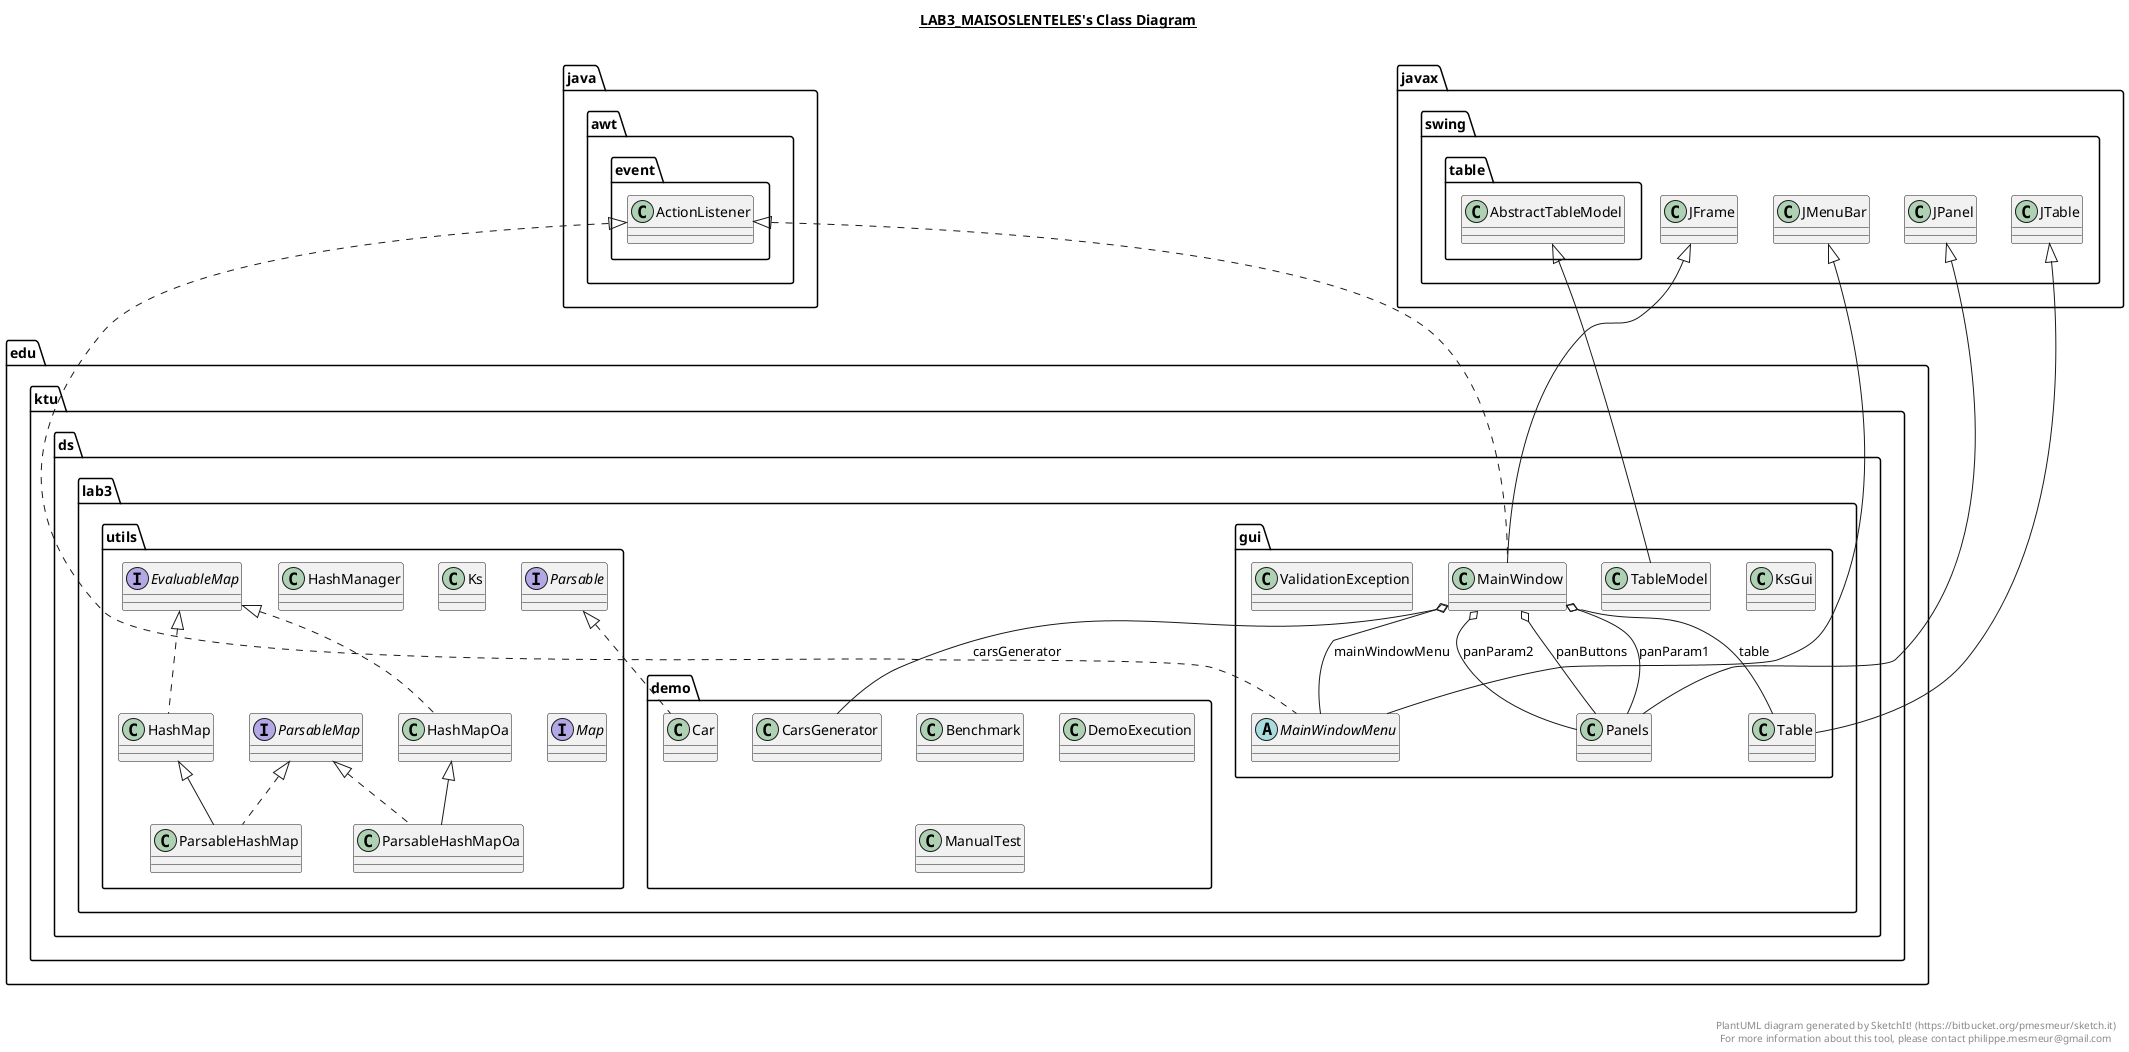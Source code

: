 @startuml

title __LAB3_MAISOSLENTELES's Class Diagram__\n

  namespace edu.ktu.ds.lab3.demo {
    class edu.ktu.ds.lab3.demo.Benchmark {
    }
  }
  

  namespace edu.ktu.ds.lab3.demo {
    class edu.ktu.ds.lab3.demo.Car {
    }
  }
  

  namespace edu.ktu.ds.lab3.demo {
    class edu.ktu.ds.lab3.demo.CarsGenerator {
    }
  }
  

  namespace edu.ktu.ds.lab3.demo {
    class edu.ktu.ds.lab3.demo.DemoExecution {
    }
  }
  

  namespace edu.ktu.ds.lab3.demo {
    class edu.ktu.ds.lab3.demo.ManualTest {
    }
  }
  

  namespace edu.ktu.ds.lab3.gui {
    class edu.ktu.ds.lab3.gui.KsGui {
    }
  }
  

  namespace edu.ktu.ds.lab3.gui {
    class edu.ktu.ds.lab3.gui.MainWindow {
    }
  }
  

  namespace edu.ktu.ds.lab3.gui {
    abstract class edu.ktu.ds.lab3.gui.MainWindowMenu {
    }
  }
  

  namespace edu.ktu.ds.lab3.gui {
    class edu.ktu.ds.lab3.gui.Panels {
    }
  }
  

  namespace edu.ktu.ds.lab3.gui {
    class edu.ktu.ds.lab3.gui.Table {
    }
  }
  

  namespace edu.ktu.ds.lab3.gui {
    class edu.ktu.ds.lab3.gui.TableModel {
    }
  }
  

  namespace edu.ktu.ds.lab3.gui {
    class edu.ktu.ds.lab3.gui.ValidationException {
    }
  }
  

  namespace edu.ktu.ds.lab3.utils {
    interface edu.ktu.ds.lab3.utils.EvaluableMap {
    }
  }
  

  namespace edu.ktu.ds.lab3.utils {
    class edu.ktu.ds.lab3.utils.HashManager {
    }
  }
  

  namespace edu.ktu.ds.lab3.utils {
    class edu.ktu.ds.lab3.utils.HashMap {
    }
  }
  

  namespace edu.ktu.ds.lab3.utils {
    class edu.ktu.ds.lab3.utils.HashMapOa {
    }
  }
  

  namespace edu.ktu.ds.lab3.utils {
    class edu.ktu.ds.lab3.utils.Ks {
    }
  }
  

  namespace edu.ktu.ds.lab3.utils {
    interface edu.ktu.ds.lab3.utils.Map {
    }
  }
  

  namespace edu.ktu.ds.lab3.utils {
    interface edu.ktu.ds.lab3.utils.Parsable {
    }
  }
  

  namespace edu.ktu.ds.lab3.utils {
    class edu.ktu.ds.lab3.utils.ParsableHashMap {
    }
  }
  

  namespace edu.ktu.ds.lab3.utils {
    class edu.ktu.ds.lab3.utils.ParsableHashMapOa {
    }
  }
  

  namespace edu.ktu.ds.lab3.utils {
    interface edu.ktu.ds.lab3.utils.ParsableMap {
    }
  }
  

  edu.ktu.ds.lab3.demo.Car .up.|> edu.ktu.ds.lab3.utils.Parsable
  edu.ktu.ds.lab3.gui.MainWindow .up.|> java.awt.event.ActionListener
  edu.ktu.ds.lab3.gui.MainWindow -up-|> javax.swing.JFrame
  edu.ktu.ds.lab3.gui.MainWindow o-- edu.ktu.ds.lab3.demo.CarsGenerator : carsGenerator
  edu.ktu.ds.lab3.gui.MainWindow o-- edu.ktu.ds.lab3.utils.HashManager.HashType : ht
  edu.ktu.ds.lab3.gui.MainWindow o-- edu.ktu.ds.lab3.gui.MainWindowMenu : mainWindowMenu
  edu.ktu.ds.lab3.gui.MainWindow o-- edu.ktu.ds.lab3.gui.Panels : panButtons
  edu.ktu.ds.lab3.gui.MainWindow o-- edu.ktu.ds.lab3.gui.Panels : panParam1
  edu.ktu.ds.lab3.gui.MainWindow o-- edu.ktu.ds.lab3.gui.Panels : panParam2
  edu.ktu.ds.lab3.gui.MainWindow o-- edu.ktu.ds.lab3.gui.Table : table
  edu.ktu.ds.lab3.gui.MainWindowMenu .up.|> java.awt.event.ActionListener
  edu.ktu.ds.lab3.gui.MainWindowMenu -up-|> javax.swing.JMenuBar
  edu.ktu.ds.lab3.gui.Panels -up-|> javax.swing.JPanel
  edu.ktu.ds.lab3.gui.Table -up-|> javax.swing.JTable
  edu.ktu.ds.lab3.gui.TableModel -up-|> javax.swing.table.AbstractTableModel
  edu.ktu.ds.lab3.utils.HashMap .up.|> edu.ktu.ds.lab3.utils.EvaluableMap
  edu.ktu.ds.lab3.utils.HashMap o-- edu.ktu.ds.lab3.utils.HashManager.HashType : ht
  edu.ktu.ds.lab3.utils.HashMapOa .up.|> edu.ktu.ds.lab3.utils.EvaluableMap
  edu.ktu.ds.lab3.utils.HashMapOa o-- edu.ktu.ds.lab3.utils.HashManager.HashType : ht
  edu.ktu.ds.lab3.utils.HashMapOa o-- edu.ktu.ds.lab3.utils.HashMapOa.OpenAddressingType : oaType
  edu.ktu.ds.lab3.utils.ParsableHashMap .up.|> edu.ktu.ds.lab3.utils.ParsableMap
  edu.ktu.ds.lab3.utils.ParsableHashMap -up-|> edu.ktu.ds.lab3.utils.HashMap
  edu.ktu.ds.lab3.utils.ParsableHashMapOa .up.|> edu.ktu.ds.lab3.utils.ParsableMap
  edu.ktu.ds.lab3.utils.ParsableHashMapOa -up-|> edu.ktu.ds.lab3.utils.HashMapOa


right footer


PlantUML diagram generated by SketchIt! (https://bitbucket.org/pmesmeur/sketch.it)
For more information about this tool, please contact philippe.mesmeur@gmail.com
endfooter

@enduml
